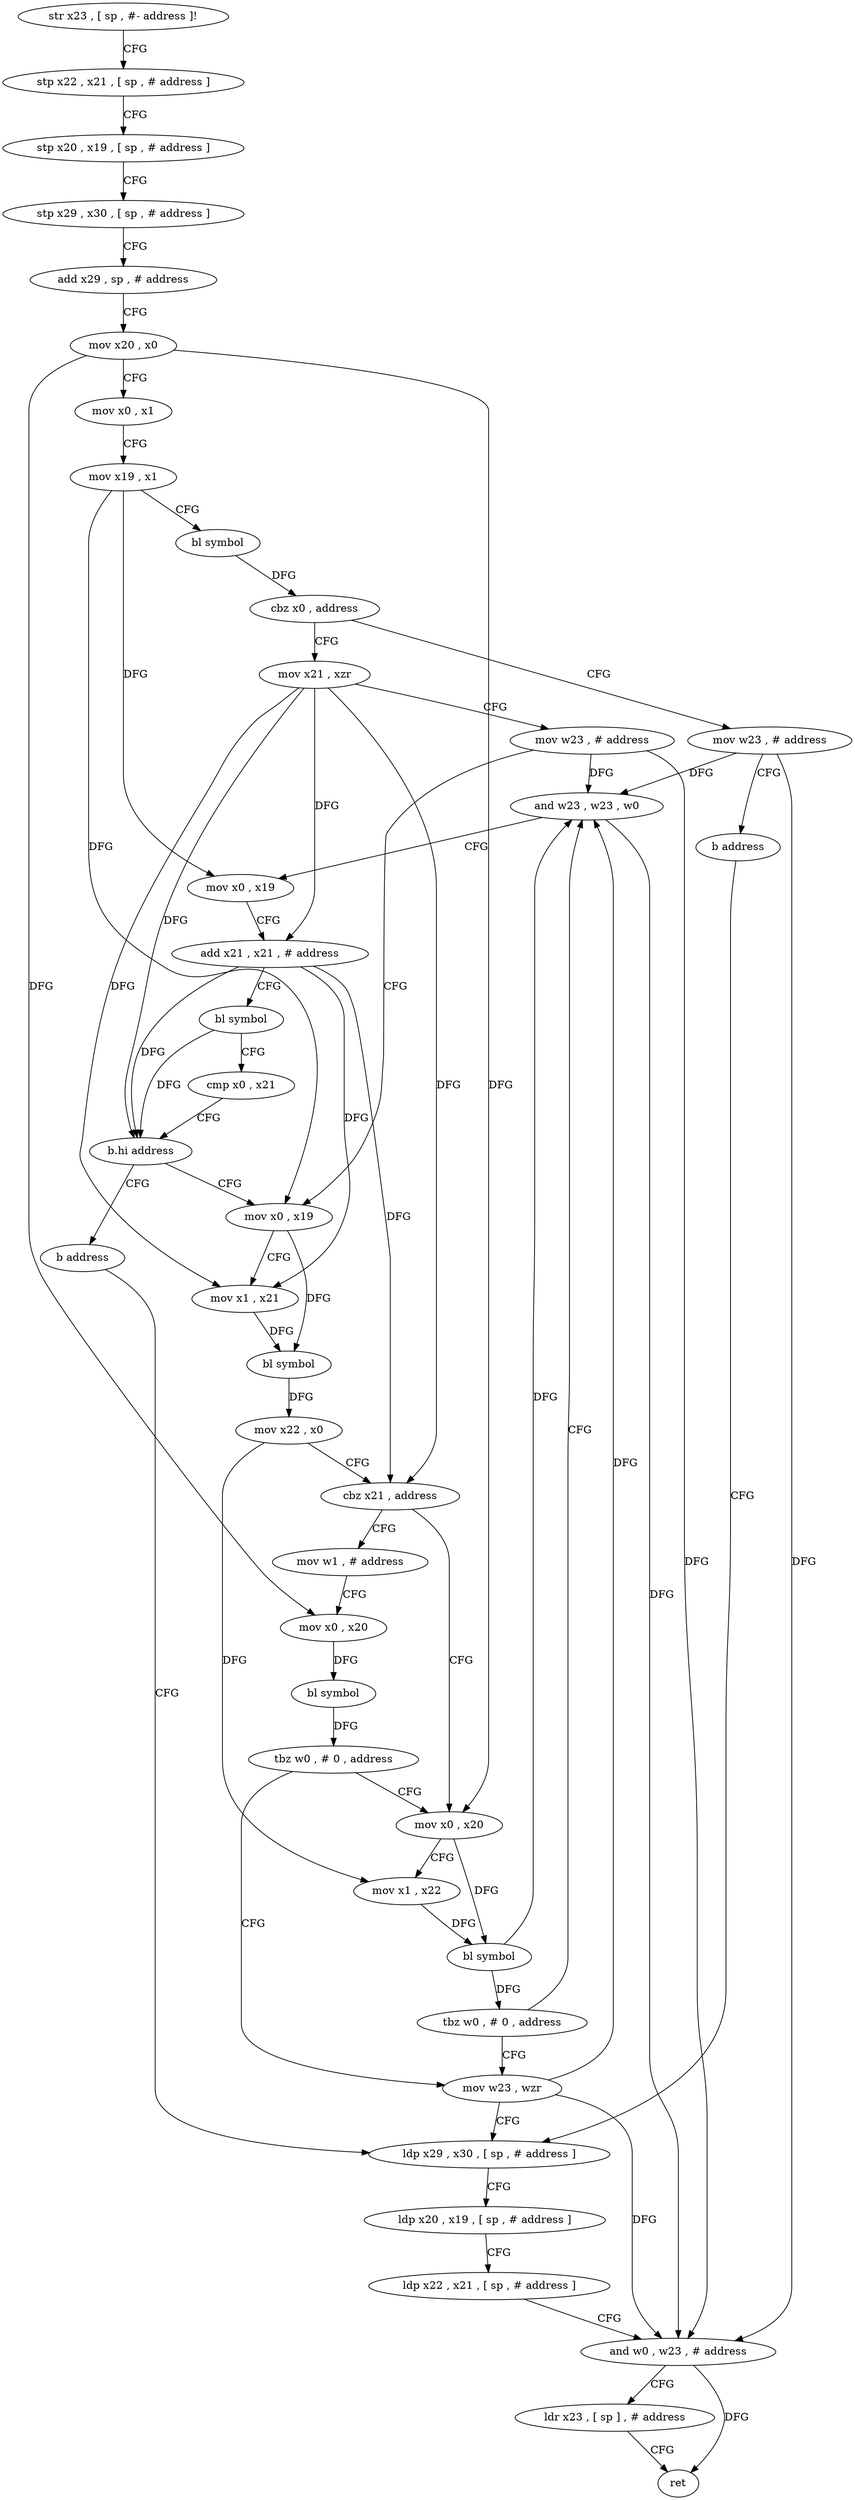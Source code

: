digraph "func" {
"100108" [label = "str x23 , [ sp , #- address ]!" ]
"100112" [label = "stp x22 , x21 , [ sp , # address ]" ]
"100116" [label = "stp x20 , x19 , [ sp , # address ]" ]
"100120" [label = "stp x29 , x30 , [ sp , # address ]" ]
"100124" [label = "add x29 , sp , # address" ]
"100128" [label = "mov x20 , x0" ]
"100132" [label = "mov x0 , x1" ]
"100136" [label = "mov x19 , x1" ]
"100140" [label = "bl symbol" ]
"100144" [label = "cbz x0 , address" ]
"100236" [label = "mov w23 , # address" ]
"100148" [label = "mov x21 , xzr" ]
"100240" [label = "b address" ]
"100248" [label = "ldp x29 , x30 , [ sp , # address ]" ]
"100152" [label = "mov w23 , # address" ]
"100156" [label = "mov x0 , x19" ]
"100252" [label = "ldp x20 , x19 , [ sp , # address ]" ]
"100256" [label = "ldp x22 , x21 , [ sp , # address ]" ]
"100260" [label = "and w0 , w23 , # address" ]
"100264" [label = "ldr x23 , [ sp ] , # address" ]
"100268" [label = "ret" ]
"100192" [label = "mov x0 , x20" ]
"100196" [label = "mov x1 , x22" ]
"100200" [label = "bl symbol" ]
"100204" [label = "tbz w0 , # 0 , address" ]
"100244" [label = "mov w23 , wzr" ]
"100208" [label = "and w23 , w23 , w0" ]
"100176" [label = "mov w1 , # address" ]
"100180" [label = "mov x0 , x20" ]
"100184" [label = "bl symbol" ]
"100188" [label = "tbz w0 , # 0 , address" ]
"100212" [label = "mov x0 , x19" ]
"100216" [label = "add x21 , x21 , # address" ]
"100220" [label = "bl symbol" ]
"100224" [label = "cmp x0 , x21" ]
"100228" [label = "b.hi address" ]
"100232" [label = "b address" ]
"100160" [label = "mov x1 , x21" ]
"100164" [label = "bl symbol" ]
"100168" [label = "mov x22 , x0" ]
"100172" [label = "cbz x21 , address" ]
"100108" -> "100112" [ label = "CFG" ]
"100112" -> "100116" [ label = "CFG" ]
"100116" -> "100120" [ label = "CFG" ]
"100120" -> "100124" [ label = "CFG" ]
"100124" -> "100128" [ label = "CFG" ]
"100128" -> "100132" [ label = "CFG" ]
"100128" -> "100192" [ label = "DFG" ]
"100128" -> "100180" [ label = "DFG" ]
"100132" -> "100136" [ label = "CFG" ]
"100136" -> "100140" [ label = "CFG" ]
"100136" -> "100156" [ label = "DFG" ]
"100136" -> "100212" [ label = "DFG" ]
"100140" -> "100144" [ label = "DFG" ]
"100144" -> "100236" [ label = "CFG" ]
"100144" -> "100148" [ label = "CFG" ]
"100236" -> "100240" [ label = "CFG" ]
"100236" -> "100260" [ label = "DFG" ]
"100236" -> "100208" [ label = "DFG" ]
"100148" -> "100152" [ label = "CFG" ]
"100148" -> "100160" [ label = "DFG" ]
"100148" -> "100172" [ label = "DFG" ]
"100148" -> "100216" [ label = "DFG" ]
"100148" -> "100228" [ label = "DFG" ]
"100240" -> "100248" [ label = "CFG" ]
"100248" -> "100252" [ label = "CFG" ]
"100152" -> "100156" [ label = "CFG" ]
"100152" -> "100260" [ label = "DFG" ]
"100152" -> "100208" [ label = "DFG" ]
"100156" -> "100160" [ label = "CFG" ]
"100156" -> "100164" [ label = "DFG" ]
"100252" -> "100256" [ label = "CFG" ]
"100256" -> "100260" [ label = "CFG" ]
"100260" -> "100264" [ label = "CFG" ]
"100260" -> "100268" [ label = "DFG" ]
"100264" -> "100268" [ label = "CFG" ]
"100192" -> "100196" [ label = "CFG" ]
"100192" -> "100200" [ label = "DFG" ]
"100196" -> "100200" [ label = "DFG" ]
"100200" -> "100204" [ label = "DFG" ]
"100200" -> "100208" [ label = "DFG" ]
"100204" -> "100244" [ label = "CFG" ]
"100204" -> "100208" [ label = "CFG" ]
"100244" -> "100248" [ label = "CFG" ]
"100244" -> "100260" [ label = "DFG" ]
"100244" -> "100208" [ label = "DFG" ]
"100208" -> "100212" [ label = "CFG" ]
"100208" -> "100260" [ label = "DFG" ]
"100176" -> "100180" [ label = "CFG" ]
"100180" -> "100184" [ label = "DFG" ]
"100184" -> "100188" [ label = "DFG" ]
"100188" -> "100244" [ label = "CFG" ]
"100188" -> "100192" [ label = "CFG" ]
"100212" -> "100216" [ label = "CFG" ]
"100216" -> "100220" [ label = "CFG" ]
"100216" -> "100160" [ label = "DFG" ]
"100216" -> "100172" [ label = "DFG" ]
"100216" -> "100228" [ label = "DFG" ]
"100220" -> "100224" [ label = "CFG" ]
"100220" -> "100228" [ label = "DFG" ]
"100224" -> "100228" [ label = "CFG" ]
"100228" -> "100156" [ label = "CFG" ]
"100228" -> "100232" [ label = "CFG" ]
"100232" -> "100248" [ label = "CFG" ]
"100160" -> "100164" [ label = "DFG" ]
"100164" -> "100168" [ label = "DFG" ]
"100168" -> "100172" [ label = "CFG" ]
"100168" -> "100196" [ label = "DFG" ]
"100172" -> "100192" [ label = "CFG" ]
"100172" -> "100176" [ label = "CFG" ]
}
